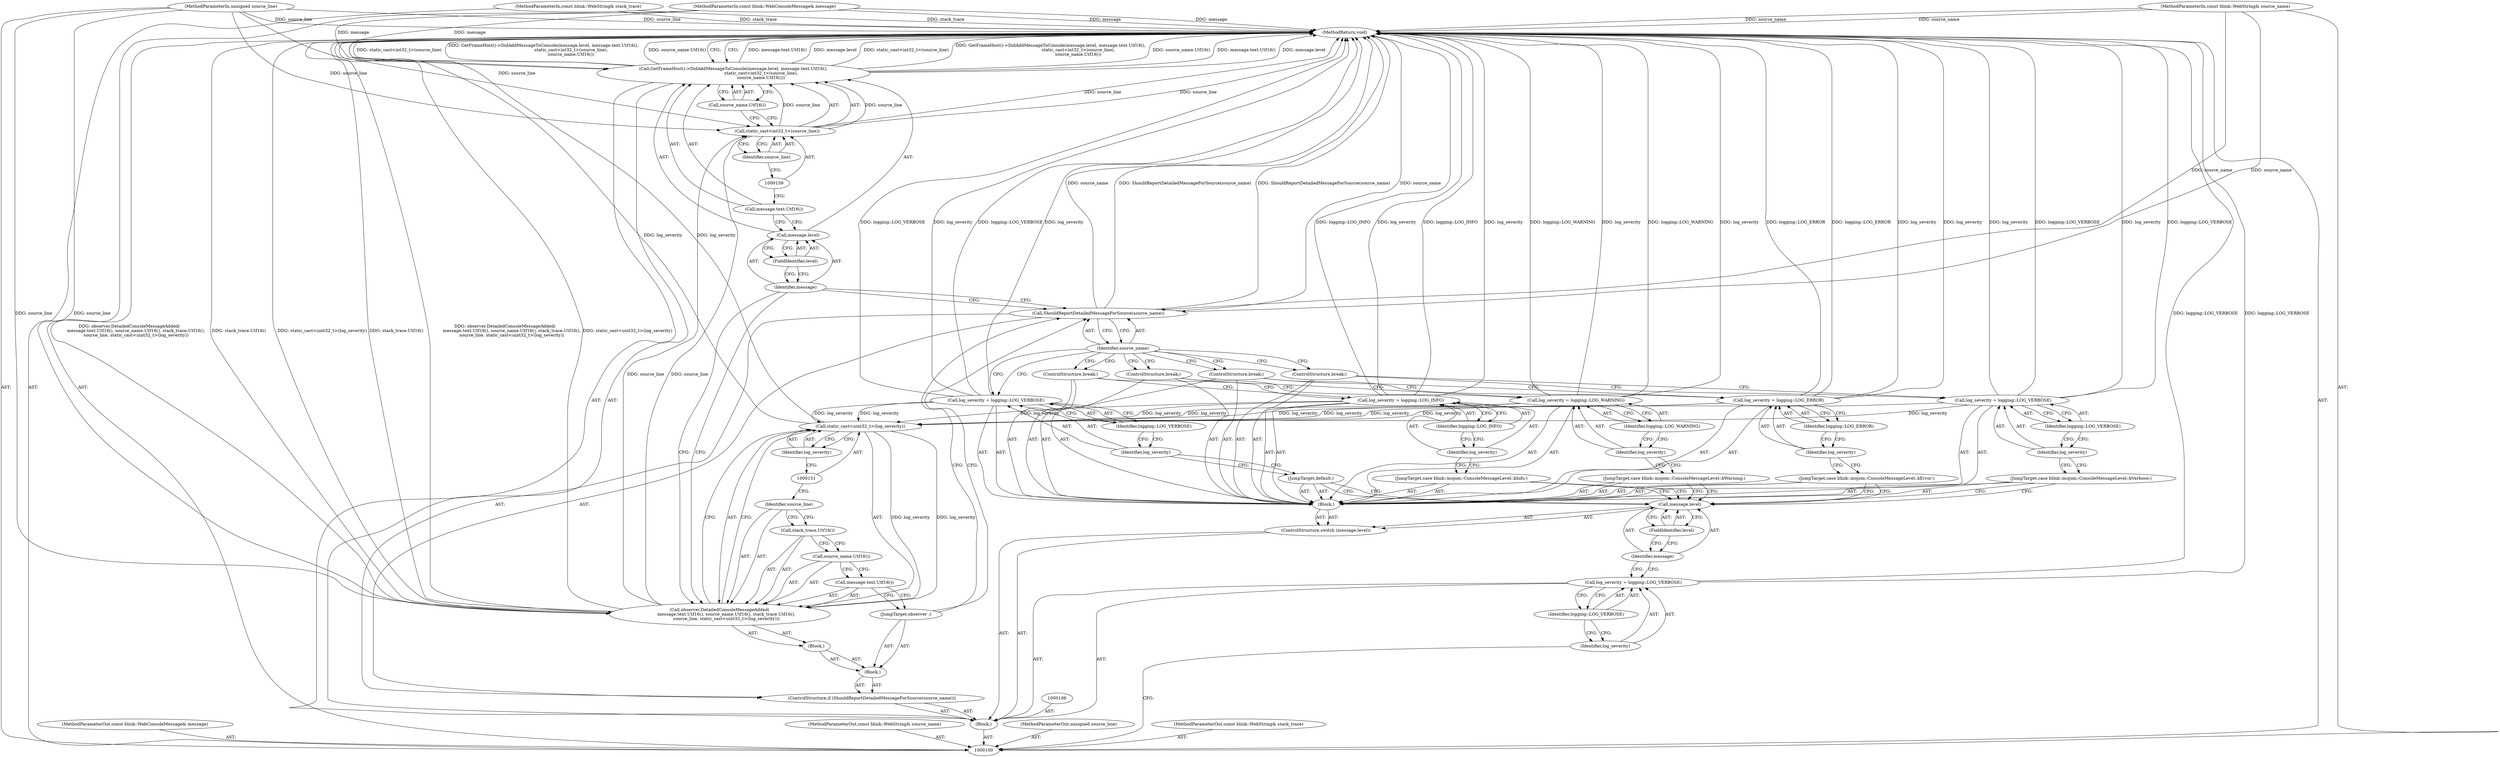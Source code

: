digraph "0_Chrome_f03ea5a5c2ff26e239dfd23e263b15da2d9cee93_2" {
"1000162" [label="(MethodReturn,void)"];
"1000119" [label="(ControlStructure,break;)"];
"1000120" [label="(JumpTarget,case blink::mojom::ConsoleMessageLevel::kInfo:)"];
"1000123" [label="(Identifier,logging::LOG_INFO)"];
"1000121" [label="(Call,log_severity = logging::LOG_INFO)"];
"1000122" [label="(Identifier,log_severity)"];
"1000124" [label="(ControlStructure,break;)"];
"1000125" [label="(JumpTarget,case blink::mojom::ConsoleMessageLevel::kWarning:)"];
"1000128" [label="(Identifier,logging::LOG_WARNING)"];
"1000126" [label="(Call,log_severity = logging::LOG_WARNING)"];
"1000127" [label="(Identifier,log_severity)"];
"1000129" [label="(ControlStructure,break;)"];
"1000130" [label="(JumpTarget,case blink::mojom::ConsoleMessageLevel::kError:)"];
"1000133" [label="(Identifier,logging::LOG_ERROR)"];
"1000131" [label="(Call,log_severity = logging::LOG_ERROR)"];
"1000132" [label="(Identifier,log_severity)"];
"1000134" [label="(ControlStructure,break;)"];
"1000101" [label="(MethodParameterIn,const blink::WebConsoleMessage& message)"];
"1000213" [label="(MethodParameterOut,const blink::WebConsoleMessage& message)"];
"1000135" [label="(JumpTarget,default:)"];
"1000138" [label="(Identifier,logging::LOG_VERBOSE)"];
"1000136" [label="(Call,log_severity = logging::LOG_VERBOSE)"];
"1000137" [label="(Identifier,log_severity)"];
"1000139" [label="(ControlStructure,if (ShouldReportDetailedMessageForSource(source_name)))"];
"1000141" [label="(Identifier,source_name)"];
"1000142" [label="(Block,)"];
"1000140" [label="(Call,ShouldReportDetailedMessageForSource(source_name))"];
"1000143" [label="(JumpTarget,observer :)"];
"1000144" [label="(Block,)"];
"1000145" [label="(Call,observer.DetailedConsoleMessageAdded(\n          message.text.Utf16(), source_name.Utf16(), stack_trace.Utf16(),\n          source_line, static_cast<uint32_t>(log_severity)))"];
"1000146" [label="(Call,message.text.Utf16())"];
"1000147" [label="(Call,source_name.Utf16())"];
"1000148" [label="(Call,stack_trace.Utf16())"];
"1000149" [label="(Identifier,source_line)"];
"1000150" [label="(Call,static_cast<uint32_t>(log_severity))"];
"1000152" [label="(Identifier,log_severity)"];
"1000102" [label="(MethodParameterIn,const blink::WebString& source_name)"];
"1000214" [label="(MethodParameterOut,const blink::WebString& source_name)"];
"1000153" [label="(Call,GetFrameHost()->DidAddMessageToConsole(message.level, message.text.Utf16(),\n                                         static_cast<int32_t>(source_line),\n                                         source_name.Utf16()))"];
"1000154" [label="(Call,message.level)"];
"1000155" [label="(Identifier,message)"];
"1000156" [label="(FieldIdentifier,level)"];
"1000157" [label="(Call,message.text.Utf16())"];
"1000158" [label="(Call,static_cast<int32_t>(source_line))"];
"1000160" [label="(Identifier,source_line)"];
"1000161" [label="(Call,source_name.Utf16())"];
"1000103" [label="(MethodParameterIn,unsigned source_line)"];
"1000215" [label="(MethodParameterOut,unsigned source_line)"];
"1000104" [label="(MethodParameterIn,const blink::WebString& stack_trace)"];
"1000216" [label="(MethodParameterOut,const blink::WebString& stack_trace)"];
"1000105" [label="(Block,)"];
"1000107" [label="(Call,log_severity = logging::LOG_VERBOSE)"];
"1000108" [label="(Identifier,log_severity)"];
"1000109" [label="(Identifier,logging::LOG_VERBOSE)"];
"1000111" [label="(Call,message.level)"];
"1000112" [label="(Identifier,message)"];
"1000113" [label="(FieldIdentifier,level)"];
"1000110" [label="(ControlStructure,switch (message.level))"];
"1000114" [label="(Block,)"];
"1000115" [label="(JumpTarget,case blink::mojom::ConsoleMessageLevel::kVerbose:)"];
"1000118" [label="(Identifier,logging::LOG_VERBOSE)"];
"1000116" [label="(Call,log_severity = logging::LOG_VERBOSE)"];
"1000117" [label="(Identifier,log_severity)"];
"1000162" -> "1000100"  [label="AST: "];
"1000162" -> "1000153"  [label="CFG: "];
"1000116" -> "1000162"  [label="DDG: log_severity"];
"1000116" -> "1000162"  [label="DDG: logging::LOG_VERBOSE"];
"1000153" -> "1000162"  [label="DDG: message.text.Utf16()"];
"1000153" -> "1000162"  [label="DDG: message.level"];
"1000153" -> "1000162"  [label="DDG: static_cast<int32_t>(source_line)"];
"1000153" -> "1000162"  [label="DDG: GetFrameHost()->DidAddMessageToConsole(message.level, message.text.Utf16(),\n                                         static_cast<int32_t>(source_line),\n                                         source_name.Utf16())"];
"1000153" -> "1000162"  [label="DDG: source_name.Utf16()"];
"1000104" -> "1000162"  [label="DDG: stack_trace"];
"1000158" -> "1000162"  [label="DDG: source_line"];
"1000145" -> "1000162"  [label="DDG: stack_trace.Utf16()"];
"1000145" -> "1000162"  [label="DDG: static_cast<uint32_t>(log_severity)"];
"1000145" -> "1000162"  [label="DDG: observer.DetailedConsoleMessageAdded(\n          message.text.Utf16(), source_name.Utf16(), stack_trace.Utf16(),\n          source_line, static_cast<uint32_t>(log_severity))"];
"1000101" -> "1000162"  [label="DDG: message"];
"1000121" -> "1000162"  [label="DDG: logging::LOG_INFO"];
"1000121" -> "1000162"  [label="DDG: log_severity"];
"1000131" -> "1000162"  [label="DDG: log_severity"];
"1000131" -> "1000162"  [label="DDG: logging::LOG_ERROR"];
"1000140" -> "1000162"  [label="DDG: source_name"];
"1000140" -> "1000162"  [label="DDG: ShouldReportDetailedMessageForSource(source_name)"];
"1000150" -> "1000162"  [label="DDG: log_severity"];
"1000103" -> "1000162"  [label="DDG: source_line"];
"1000126" -> "1000162"  [label="DDG: log_severity"];
"1000126" -> "1000162"  [label="DDG: logging::LOG_WARNING"];
"1000102" -> "1000162"  [label="DDG: source_name"];
"1000136" -> "1000162"  [label="DDG: logging::LOG_VERBOSE"];
"1000136" -> "1000162"  [label="DDG: log_severity"];
"1000107" -> "1000162"  [label="DDG: logging::LOG_VERBOSE"];
"1000119" -> "1000114"  [label="AST: "];
"1000119" -> "1000116"  [label="CFG: "];
"1000141" -> "1000119"  [label="CFG: "];
"1000120" -> "1000114"  [label="AST: "];
"1000120" -> "1000111"  [label="CFG: "];
"1000122" -> "1000120"  [label="CFG: "];
"1000123" -> "1000121"  [label="AST: "];
"1000123" -> "1000122"  [label="CFG: "];
"1000121" -> "1000123"  [label="CFG: "];
"1000121" -> "1000114"  [label="AST: "];
"1000121" -> "1000123"  [label="CFG: "];
"1000122" -> "1000121"  [label="AST: "];
"1000123" -> "1000121"  [label="AST: "];
"1000124" -> "1000121"  [label="CFG: "];
"1000121" -> "1000162"  [label="DDG: logging::LOG_INFO"];
"1000121" -> "1000162"  [label="DDG: log_severity"];
"1000121" -> "1000150"  [label="DDG: log_severity"];
"1000122" -> "1000121"  [label="AST: "];
"1000122" -> "1000120"  [label="CFG: "];
"1000123" -> "1000122"  [label="CFG: "];
"1000124" -> "1000114"  [label="AST: "];
"1000124" -> "1000121"  [label="CFG: "];
"1000141" -> "1000124"  [label="CFG: "];
"1000125" -> "1000114"  [label="AST: "];
"1000125" -> "1000111"  [label="CFG: "];
"1000127" -> "1000125"  [label="CFG: "];
"1000128" -> "1000126"  [label="AST: "];
"1000128" -> "1000127"  [label="CFG: "];
"1000126" -> "1000128"  [label="CFG: "];
"1000126" -> "1000114"  [label="AST: "];
"1000126" -> "1000128"  [label="CFG: "];
"1000127" -> "1000126"  [label="AST: "];
"1000128" -> "1000126"  [label="AST: "];
"1000129" -> "1000126"  [label="CFG: "];
"1000126" -> "1000162"  [label="DDG: log_severity"];
"1000126" -> "1000162"  [label="DDG: logging::LOG_WARNING"];
"1000126" -> "1000150"  [label="DDG: log_severity"];
"1000127" -> "1000126"  [label="AST: "];
"1000127" -> "1000125"  [label="CFG: "];
"1000128" -> "1000127"  [label="CFG: "];
"1000129" -> "1000114"  [label="AST: "];
"1000129" -> "1000126"  [label="CFG: "];
"1000141" -> "1000129"  [label="CFG: "];
"1000130" -> "1000114"  [label="AST: "];
"1000130" -> "1000111"  [label="CFG: "];
"1000132" -> "1000130"  [label="CFG: "];
"1000133" -> "1000131"  [label="AST: "];
"1000133" -> "1000132"  [label="CFG: "];
"1000131" -> "1000133"  [label="CFG: "];
"1000131" -> "1000114"  [label="AST: "];
"1000131" -> "1000133"  [label="CFG: "];
"1000132" -> "1000131"  [label="AST: "];
"1000133" -> "1000131"  [label="AST: "];
"1000134" -> "1000131"  [label="CFG: "];
"1000131" -> "1000162"  [label="DDG: log_severity"];
"1000131" -> "1000162"  [label="DDG: logging::LOG_ERROR"];
"1000131" -> "1000150"  [label="DDG: log_severity"];
"1000132" -> "1000131"  [label="AST: "];
"1000132" -> "1000130"  [label="CFG: "];
"1000133" -> "1000132"  [label="CFG: "];
"1000134" -> "1000114"  [label="AST: "];
"1000134" -> "1000131"  [label="CFG: "];
"1000141" -> "1000134"  [label="CFG: "];
"1000101" -> "1000100"  [label="AST: "];
"1000101" -> "1000162"  [label="DDG: message"];
"1000101" -> "1000153"  [label="DDG: message"];
"1000213" -> "1000100"  [label="AST: "];
"1000135" -> "1000114"  [label="AST: "];
"1000135" -> "1000111"  [label="CFG: "];
"1000137" -> "1000135"  [label="CFG: "];
"1000138" -> "1000136"  [label="AST: "];
"1000138" -> "1000137"  [label="CFG: "];
"1000136" -> "1000138"  [label="CFG: "];
"1000136" -> "1000114"  [label="AST: "];
"1000136" -> "1000138"  [label="CFG: "];
"1000137" -> "1000136"  [label="AST: "];
"1000138" -> "1000136"  [label="AST: "];
"1000141" -> "1000136"  [label="CFG: "];
"1000136" -> "1000162"  [label="DDG: logging::LOG_VERBOSE"];
"1000136" -> "1000162"  [label="DDG: log_severity"];
"1000136" -> "1000150"  [label="DDG: log_severity"];
"1000137" -> "1000136"  [label="AST: "];
"1000137" -> "1000135"  [label="CFG: "];
"1000138" -> "1000137"  [label="CFG: "];
"1000139" -> "1000105"  [label="AST: "];
"1000140" -> "1000139"  [label="AST: "];
"1000142" -> "1000139"  [label="AST: "];
"1000141" -> "1000140"  [label="AST: "];
"1000141" -> "1000119"  [label="CFG: "];
"1000141" -> "1000124"  [label="CFG: "];
"1000141" -> "1000129"  [label="CFG: "];
"1000141" -> "1000134"  [label="CFG: "];
"1000141" -> "1000136"  [label="CFG: "];
"1000140" -> "1000141"  [label="CFG: "];
"1000142" -> "1000139"  [label="AST: "];
"1000143" -> "1000142"  [label="AST: "];
"1000144" -> "1000142"  [label="AST: "];
"1000140" -> "1000139"  [label="AST: "];
"1000140" -> "1000141"  [label="CFG: "];
"1000141" -> "1000140"  [label="AST: "];
"1000143" -> "1000140"  [label="CFG: "];
"1000155" -> "1000140"  [label="CFG: "];
"1000140" -> "1000162"  [label="DDG: source_name"];
"1000140" -> "1000162"  [label="DDG: ShouldReportDetailedMessageForSource(source_name)"];
"1000102" -> "1000140"  [label="DDG: source_name"];
"1000143" -> "1000142"  [label="AST: "];
"1000143" -> "1000140"  [label="CFG: "];
"1000146" -> "1000143"  [label="CFG: "];
"1000144" -> "1000142"  [label="AST: "];
"1000145" -> "1000144"  [label="AST: "];
"1000145" -> "1000144"  [label="AST: "];
"1000145" -> "1000150"  [label="CFG: "];
"1000146" -> "1000145"  [label="AST: "];
"1000147" -> "1000145"  [label="AST: "];
"1000148" -> "1000145"  [label="AST: "];
"1000149" -> "1000145"  [label="AST: "];
"1000150" -> "1000145"  [label="AST: "];
"1000155" -> "1000145"  [label="CFG: "];
"1000145" -> "1000162"  [label="DDG: stack_trace.Utf16()"];
"1000145" -> "1000162"  [label="DDG: static_cast<uint32_t>(log_severity)"];
"1000145" -> "1000162"  [label="DDG: observer.DetailedConsoleMessageAdded(\n          message.text.Utf16(), source_name.Utf16(), stack_trace.Utf16(),\n          source_line, static_cast<uint32_t>(log_severity))"];
"1000103" -> "1000145"  [label="DDG: source_line"];
"1000150" -> "1000145"  [label="DDG: log_severity"];
"1000145" -> "1000158"  [label="DDG: source_line"];
"1000146" -> "1000145"  [label="AST: "];
"1000146" -> "1000143"  [label="CFG: "];
"1000147" -> "1000146"  [label="CFG: "];
"1000147" -> "1000145"  [label="AST: "];
"1000147" -> "1000146"  [label="CFG: "];
"1000148" -> "1000147"  [label="CFG: "];
"1000148" -> "1000145"  [label="AST: "];
"1000148" -> "1000147"  [label="CFG: "];
"1000149" -> "1000148"  [label="CFG: "];
"1000149" -> "1000145"  [label="AST: "];
"1000149" -> "1000148"  [label="CFG: "];
"1000151" -> "1000149"  [label="CFG: "];
"1000150" -> "1000145"  [label="AST: "];
"1000150" -> "1000152"  [label="CFG: "];
"1000151" -> "1000150"  [label="AST: "];
"1000152" -> "1000150"  [label="AST: "];
"1000145" -> "1000150"  [label="CFG: "];
"1000150" -> "1000162"  [label="DDG: log_severity"];
"1000150" -> "1000145"  [label="DDG: log_severity"];
"1000116" -> "1000150"  [label="DDG: log_severity"];
"1000131" -> "1000150"  [label="DDG: log_severity"];
"1000126" -> "1000150"  [label="DDG: log_severity"];
"1000121" -> "1000150"  [label="DDG: log_severity"];
"1000136" -> "1000150"  [label="DDG: log_severity"];
"1000152" -> "1000150"  [label="AST: "];
"1000152" -> "1000151"  [label="CFG: "];
"1000150" -> "1000152"  [label="CFG: "];
"1000102" -> "1000100"  [label="AST: "];
"1000102" -> "1000162"  [label="DDG: source_name"];
"1000102" -> "1000140"  [label="DDG: source_name"];
"1000214" -> "1000100"  [label="AST: "];
"1000153" -> "1000105"  [label="AST: "];
"1000153" -> "1000161"  [label="CFG: "];
"1000154" -> "1000153"  [label="AST: "];
"1000157" -> "1000153"  [label="AST: "];
"1000158" -> "1000153"  [label="AST: "];
"1000161" -> "1000153"  [label="AST: "];
"1000162" -> "1000153"  [label="CFG: "];
"1000153" -> "1000162"  [label="DDG: message.text.Utf16()"];
"1000153" -> "1000162"  [label="DDG: message.level"];
"1000153" -> "1000162"  [label="DDG: static_cast<int32_t>(source_line)"];
"1000153" -> "1000162"  [label="DDG: GetFrameHost()->DidAddMessageToConsole(message.level, message.text.Utf16(),\n                                         static_cast<int32_t>(source_line),\n                                         source_name.Utf16())"];
"1000153" -> "1000162"  [label="DDG: source_name.Utf16()"];
"1000101" -> "1000153"  [label="DDG: message"];
"1000158" -> "1000153"  [label="DDG: source_line"];
"1000154" -> "1000153"  [label="AST: "];
"1000154" -> "1000156"  [label="CFG: "];
"1000155" -> "1000154"  [label="AST: "];
"1000156" -> "1000154"  [label="AST: "];
"1000157" -> "1000154"  [label="CFG: "];
"1000155" -> "1000154"  [label="AST: "];
"1000155" -> "1000145"  [label="CFG: "];
"1000155" -> "1000140"  [label="CFG: "];
"1000156" -> "1000155"  [label="CFG: "];
"1000156" -> "1000154"  [label="AST: "];
"1000156" -> "1000155"  [label="CFG: "];
"1000154" -> "1000156"  [label="CFG: "];
"1000157" -> "1000153"  [label="AST: "];
"1000157" -> "1000154"  [label="CFG: "];
"1000159" -> "1000157"  [label="CFG: "];
"1000158" -> "1000153"  [label="AST: "];
"1000158" -> "1000160"  [label="CFG: "];
"1000159" -> "1000158"  [label="AST: "];
"1000160" -> "1000158"  [label="AST: "];
"1000161" -> "1000158"  [label="CFG: "];
"1000158" -> "1000162"  [label="DDG: source_line"];
"1000158" -> "1000153"  [label="DDG: source_line"];
"1000145" -> "1000158"  [label="DDG: source_line"];
"1000103" -> "1000158"  [label="DDG: source_line"];
"1000160" -> "1000158"  [label="AST: "];
"1000160" -> "1000159"  [label="CFG: "];
"1000158" -> "1000160"  [label="CFG: "];
"1000161" -> "1000153"  [label="AST: "];
"1000161" -> "1000158"  [label="CFG: "];
"1000153" -> "1000161"  [label="CFG: "];
"1000103" -> "1000100"  [label="AST: "];
"1000103" -> "1000162"  [label="DDG: source_line"];
"1000103" -> "1000145"  [label="DDG: source_line"];
"1000103" -> "1000158"  [label="DDG: source_line"];
"1000215" -> "1000100"  [label="AST: "];
"1000104" -> "1000100"  [label="AST: "];
"1000104" -> "1000162"  [label="DDG: stack_trace"];
"1000216" -> "1000100"  [label="AST: "];
"1000105" -> "1000100"  [label="AST: "];
"1000106" -> "1000105"  [label="AST: "];
"1000107" -> "1000105"  [label="AST: "];
"1000110" -> "1000105"  [label="AST: "];
"1000139" -> "1000105"  [label="AST: "];
"1000153" -> "1000105"  [label="AST: "];
"1000107" -> "1000105"  [label="AST: "];
"1000107" -> "1000109"  [label="CFG: "];
"1000108" -> "1000107"  [label="AST: "];
"1000109" -> "1000107"  [label="AST: "];
"1000112" -> "1000107"  [label="CFG: "];
"1000107" -> "1000162"  [label="DDG: logging::LOG_VERBOSE"];
"1000108" -> "1000107"  [label="AST: "];
"1000108" -> "1000100"  [label="CFG: "];
"1000109" -> "1000108"  [label="CFG: "];
"1000109" -> "1000107"  [label="AST: "];
"1000109" -> "1000108"  [label="CFG: "];
"1000107" -> "1000109"  [label="CFG: "];
"1000111" -> "1000110"  [label="AST: "];
"1000111" -> "1000113"  [label="CFG: "];
"1000112" -> "1000111"  [label="AST: "];
"1000113" -> "1000111"  [label="AST: "];
"1000115" -> "1000111"  [label="CFG: "];
"1000120" -> "1000111"  [label="CFG: "];
"1000125" -> "1000111"  [label="CFG: "];
"1000130" -> "1000111"  [label="CFG: "];
"1000135" -> "1000111"  [label="CFG: "];
"1000112" -> "1000111"  [label="AST: "];
"1000112" -> "1000107"  [label="CFG: "];
"1000113" -> "1000112"  [label="CFG: "];
"1000113" -> "1000111"  [label="AST: "];
"1000113" -> "1000112"  [label="CFG: "];
"1000111" -> "1000113"  [label="CFG: "];
"1000110" -> "1000105"  [label="AST: "];
"1000111" -> "1000110"  [label="AST: "];
"1000114" -> "1000110"  [label="AST: "];
"1000114" -> "1000110"  [label="AST: "];
"1000115" -> "1000114"  [label="AST: "];
"1000116" -> "1000114"  [label="AST: "];
"1000119" -> "1000114"  [label="AST: "];
"1000120" -> "1000114"  [label="AST: "];
"1000121" -> "1000114"  [label="AST: "];
"1000124" -> "1000114"  [label="AST: "];
"1000125" -> "1000114"  [label="AST: "];
"1000126" -> "1000114"  [label="AST: "];
"1000129" -> "1000114"  [label="AST: "];
"1000130" -> "1000114"  [label="AST: "];
"1000131" -> "1000114"  [label="AST: "];
"1000134" -> "1000114"  [label="AST: "];
"1000135" -> "1000114"  [label="AST: "];
"1000136" -> "1000114"  [label="AST: "];
"1000115" -> "1000114"  [label="AST: "];
"1000115" -> "1000111"  [label="CFG: "];
"1000117" -> "1000115"  [label="CFG: "];
"1000118" -> "1000116"  [label="AST: "];
"1000118" -> "1000117"  [label="CFG: "];
"1000116" -> "1000118"  [label="CFG: "];
"1000116" -> "1000114"  [label="AST: "];
"1000116" -> "1000118"  [label="CFG: "];
"1000117" -> "1000116"  [label="AST: "];
"1000118" -> "1000116"  [label="AST: "];
"1000119" -> "1000116"  [label="CFG: "];
"1000116" -> "1000162"  [label="DDG: log_severity"];
"1000116" -> "1000162"  [label="DDG: logging::LOG_VERBOSE"];
"1000116" -> "1000150"  [label="DDG: log_severity"];
"1000117" -> "1000116"  [label="AST: "];
"1000117" -> "1000115"  [label="CFG: "];
"1000118" -> "1000117"  [label="CFG: "];
}
